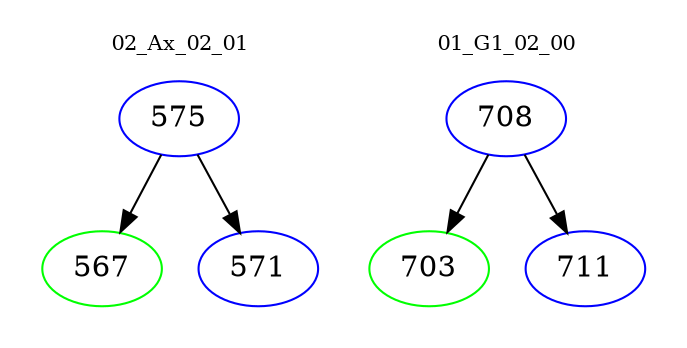 digraph{
subgraph cluster_0 {
color = white
label = "02_Ax_02_01";
fontsize=10;
T0_575 [label="575", color="blue"]
T0_575 -> T0_567 [color="black"]
T0_567 [label="567", color="green"]
T0_575 -> T0_571 [color="black"]
T0_571 [label="571", color="blue"]
}
subgraph cluster_1 {
color = white
label = "01_G1_02_00";
fontsize=10;
T1_708 [label="708", color="blue"]
T1_708 -> T1_703 [color="black"]
T1_703 [label="703", color="green"]
T1_708 -> T1_711 [color="black"]
T1_711 [label="711", color="blue"]
}
}
